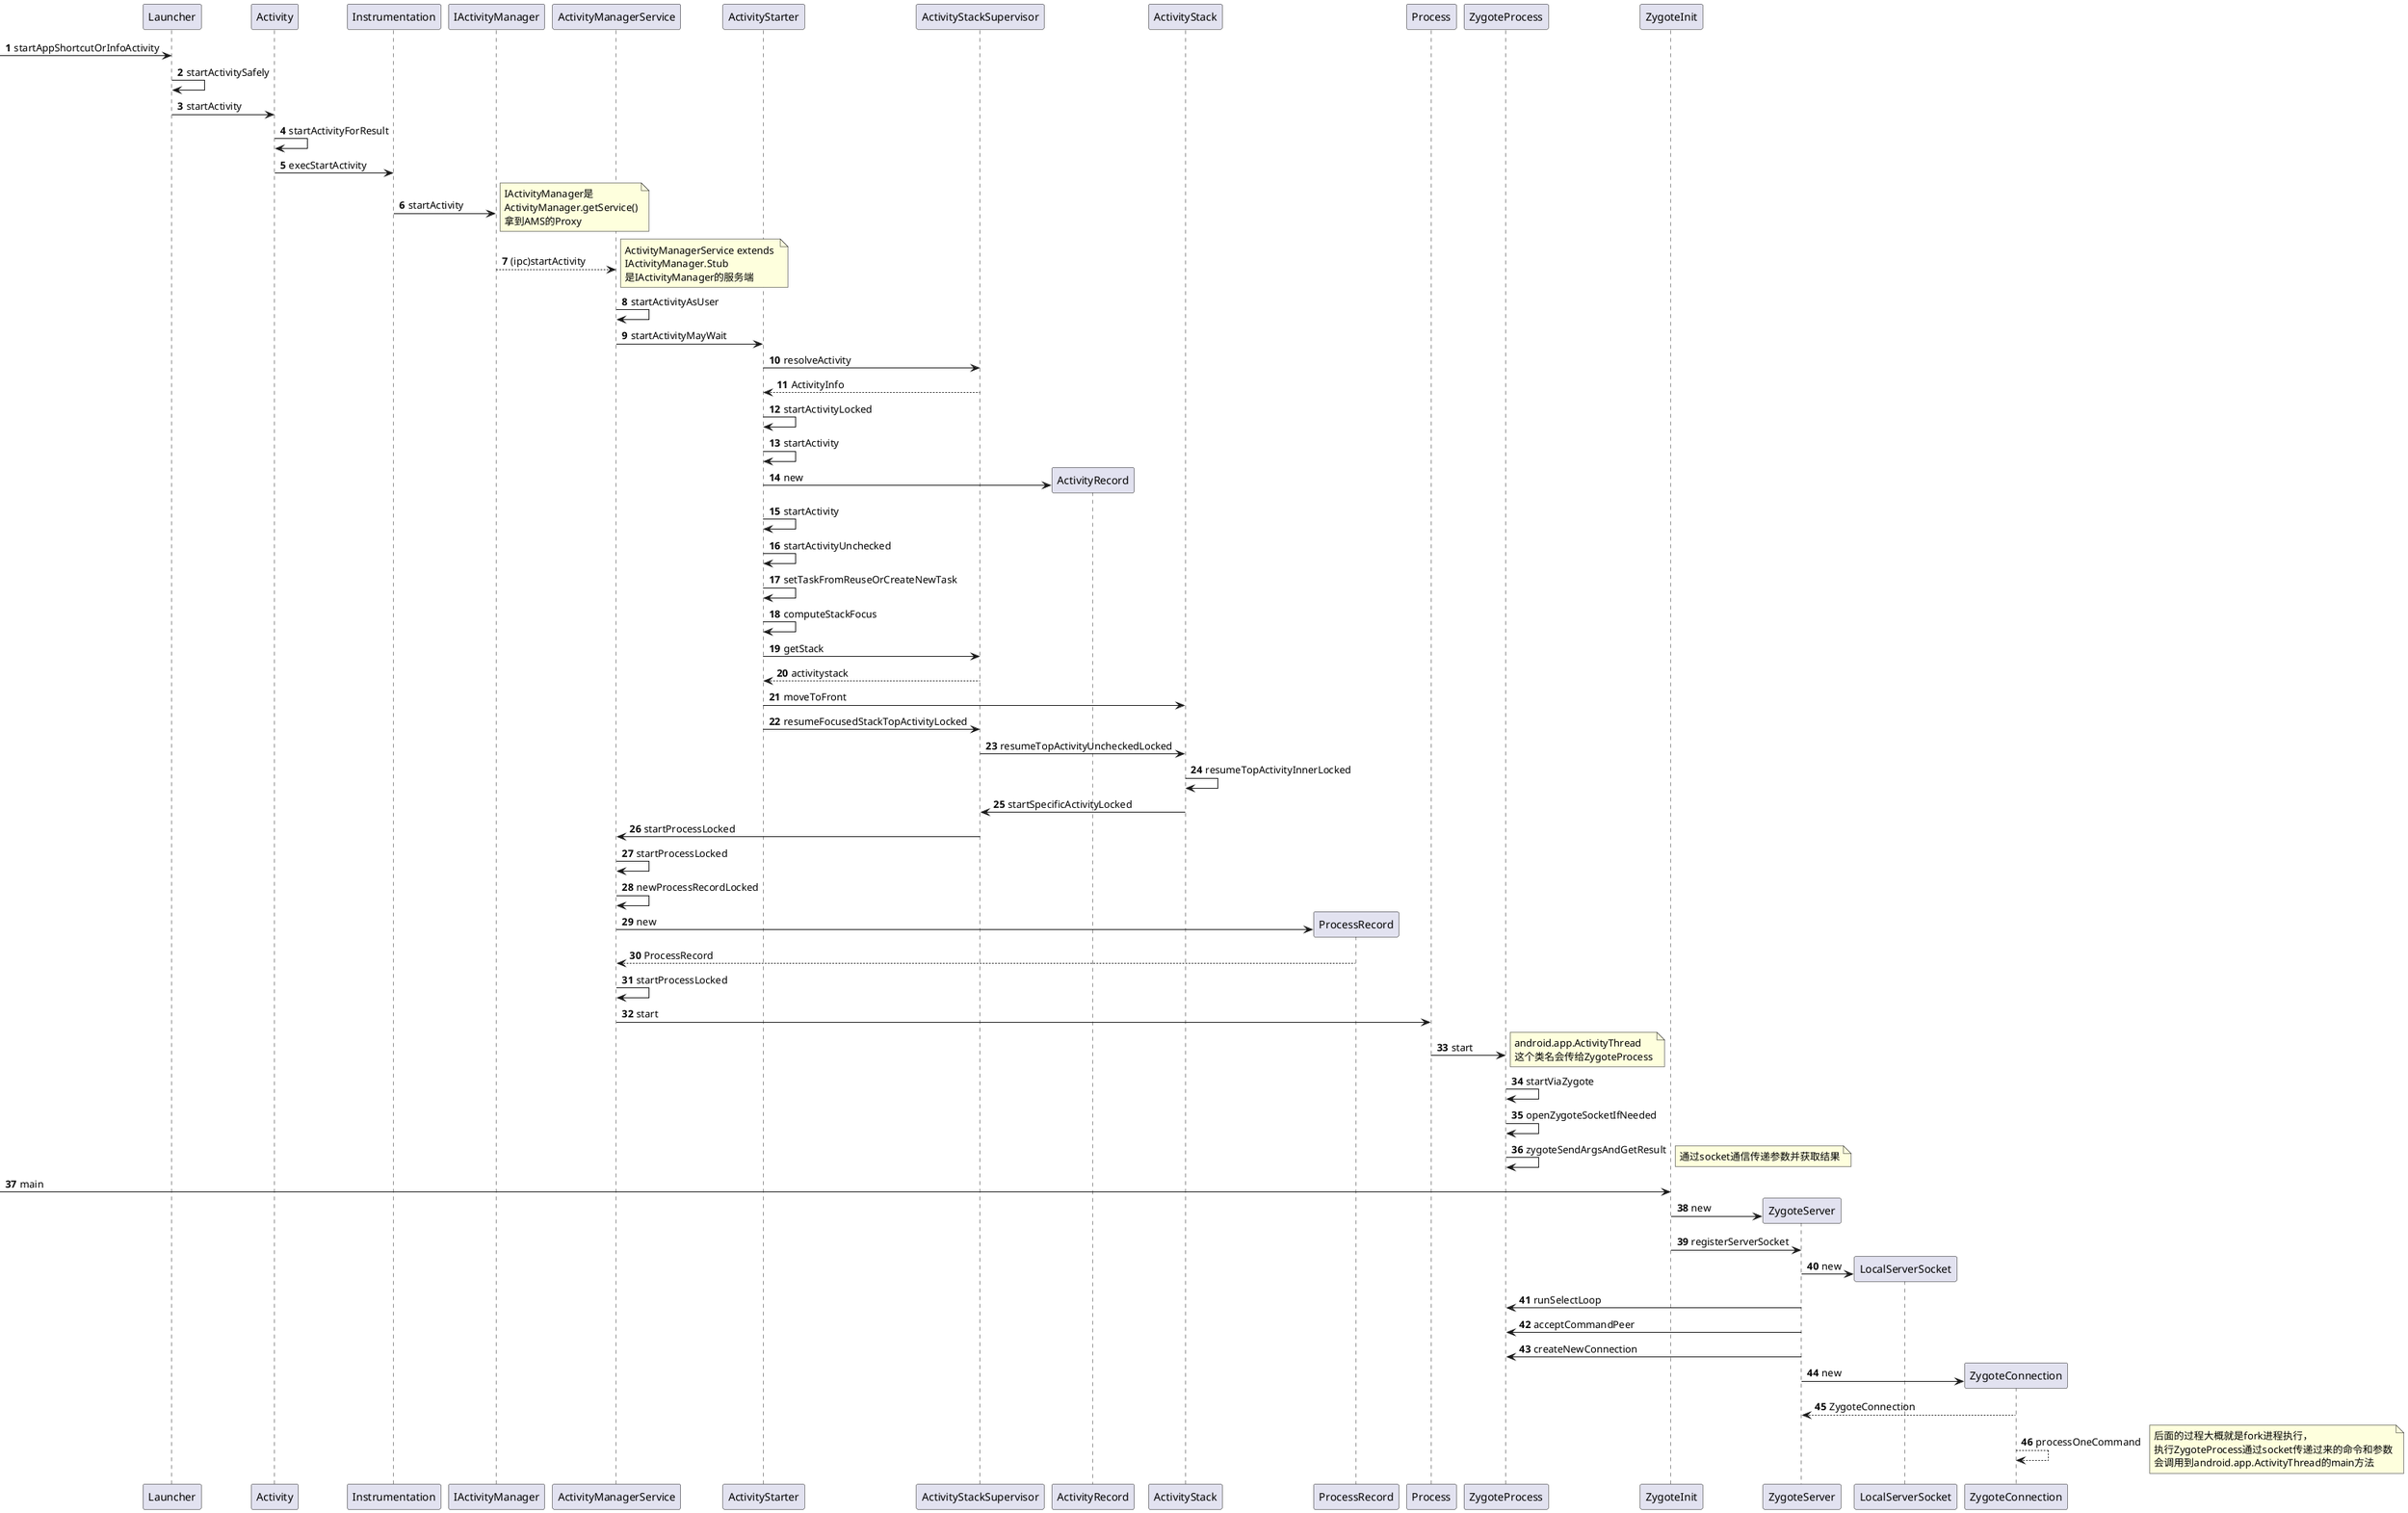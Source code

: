 @startuml

autonumber

[->Launcher : startAppShortcutOrInfoActivity
Launcher -> Launcher : startActivitySafely

Launcher -> Activity : startActivity
Activity -> Activity : startActivityForResult
Activity -> Instrumentation : execStartActivity

Instrumentation -> IActivityManager : startActivity
note right 
IActivityManager是
ActivityManager.getService()
拿到AMS的Proxy
end note

IActivityManager ----> ActivityManagerService : (ipc)startActivity

note right
ActivityManagerService extends 
IActivityManager.Stub
是IActivityManager的服务端
end note

ActivityManagerService -> ActivityManagerService : startActivityAsUser

ActivityManagerService -> ActivityStarter : startActivityMayWait

ActivityStarter -> ActivityStackSupervisor : resolveActivity

ActivityStackSupervisor --> ActivityStarter : ActivityInfo

ActivityStarter -> ActivityStarter : startActivityLocked
ActivityStarter -> ActivityStarter : startActivity

create ActivityRecord
ActivityStarter -> ActivityRecord : new

ActivityStarter -> ActivityStarter : startActivity
ActivityStarter -> ActivityStarter : startActivityUnchecked
ActivityStarter -> ActivityStarter : setTaskFromReuseOrCreateNewTask
ActivityStarter -> ActivityStarter : computeStackFocus
ActivityStarter -> ActivityStackSupervisor : getStack
ActivityStackSupervisor --> ActivityStarter : activitystack
ActivityStarter -> ActivityStack : moveToFront

ActivityStarter -> ActivityStackSupervisor : resumeFocusedStackTopActivityLocked
ActivityStackSupervisor -> ActivityStack : resumeTopActivityUncheckedLocked
ActivityStack -> ActivityStack : resumeTopActivityInnerLocked
ActivityStack -> ActivityStackSupervisor : startSpecificActivityLocked

ActivityStackSupervisor -> ActivityManagerService : startProcessLocked
ActivityManagerService -> ActivityManagerService : startProcessLocked
ActivityManagerService -> ActivityManagerService : newProcessRecordLocked

create ProcessRecord

ActivityManagerService -> ProcessRecord : new

ProcessRecord --> ActivityManagerService : ProcessRecord

ActivityManagerService -> ActivityManagerService : startProcessLocked
ActivityManagerService -> Process : start

Process -> ZygoteProcess : start
note right
android.app.ActivityThread
这个类名会传给ZygoteProcess
end note
ZygoteProcess -> ZygoteProcess : startViaZygote
ZygoteProcess -> ZygoteProcess : openZygoteSocketIfNeeded
ZygoteProcess -> ZygoteProcess : zygoteSendArgsAndGetResult
note right
通过socket通信传递参数并获取结果
end note

[-> ZygoteInit : main

create ZygoteServer

ZygoteInit -> ZygoteServer : new

ZygoteInit -> ZygoteServer : registerServerSocket

create LocalServerSocket
ZygoteServer -> LocalServerSocket : new 

ZygoteServer -> ZygoteProcess : runSelectLoop
ZygoteServer -> ZygoteProcess : acceptCommandPeer
ZygoteServer -> ZygoteProcess : createNewConnection
create ZygoteConnection
ZygoteServer -> ZygoteConnection : new 
ZygoteConnection --> ZygoteServer : ZygoteConnection 
ZygoteConnection --> ZygoteConnection : processOneCommand 

note right
后面的过程大概就是fork进程执行，
执行ZygoteProcess通过socket传递过来的命令和参数
会调用到android.app.ActivityThread的main方法
end note


@enduml